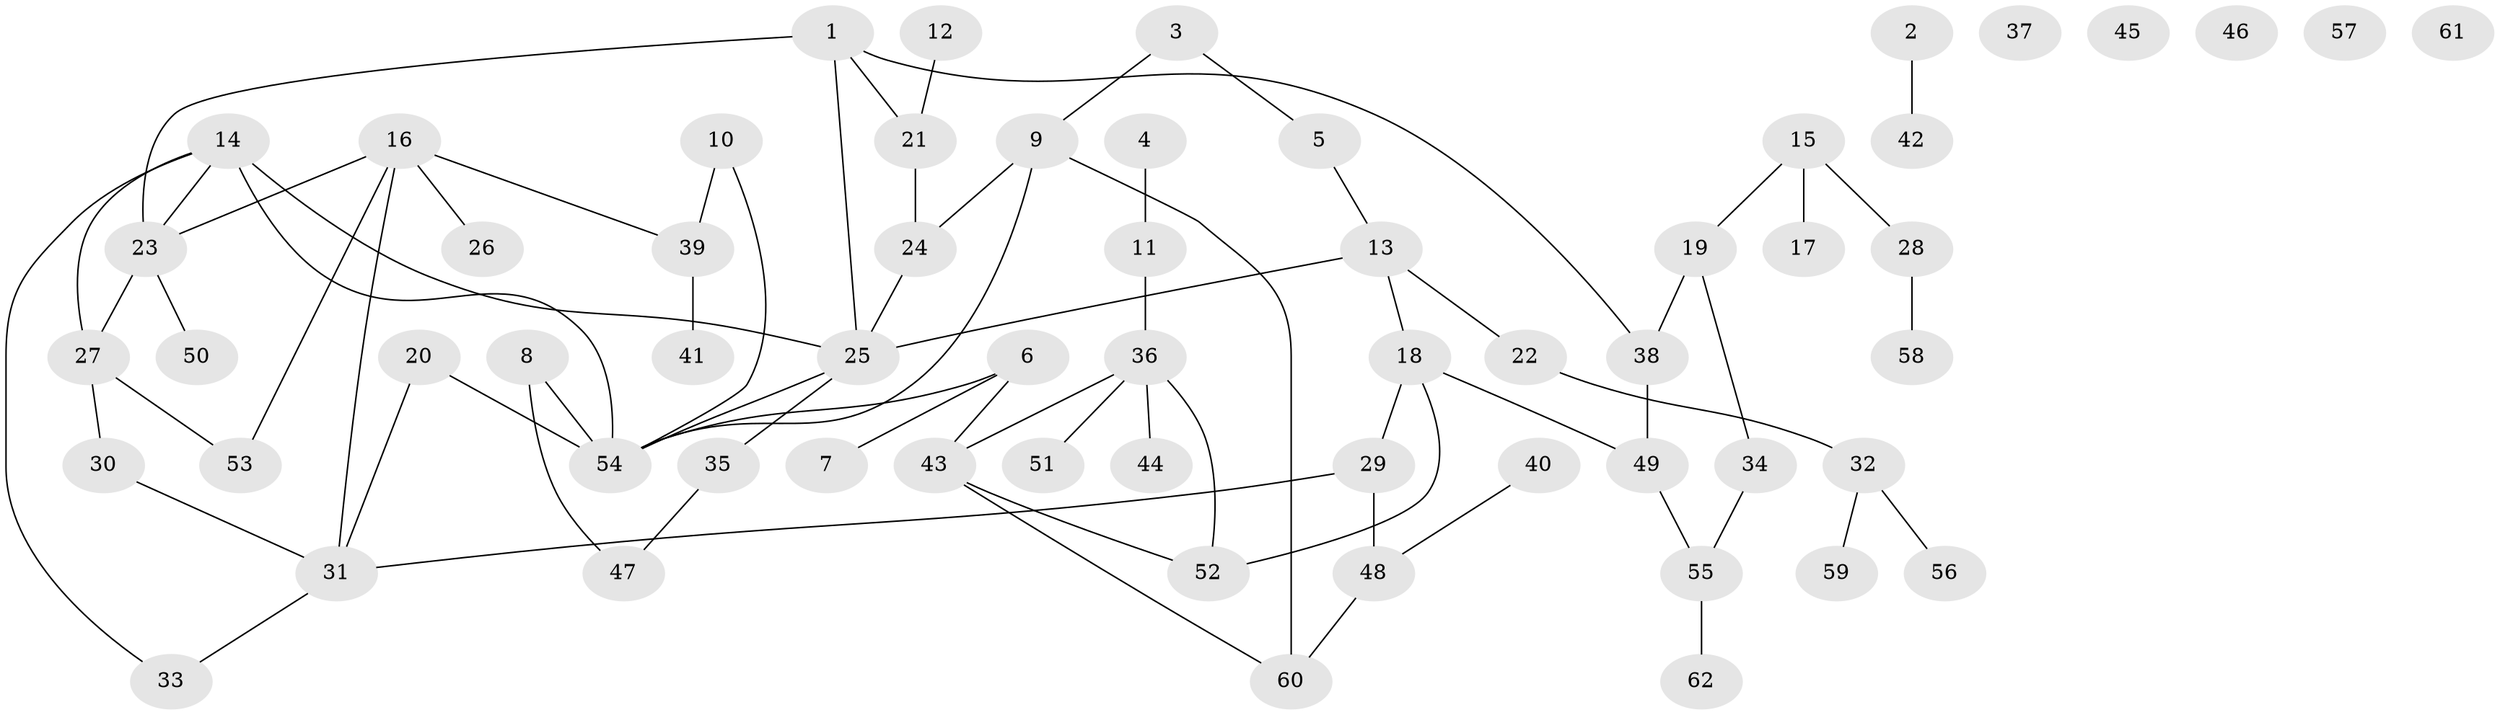 // Generated by graph-tools (version 1.1) at 2025/00/03/09/25 03:00:51]
// undirected, 62 vertices, 74 edges
graph export_dot {
graph [start="1"]
  node [color=gray90,style=filled];
  1;
  2;
  3;
  4;
  5;
  6;
  7;
  8;
  9;
  10;
  11;
  12;
  13;
  14;
  15;
  16;
  17;
  18;
  19;
  20;
  21;
  22;
  23;
  24;
  25;
  26;
  27;
  28;
  29;
  30;
  31;
  32;
  33;
  34;
  35;
  36;
  37;
  38;
  39;
  40;
  41;
  42;
  43;
  44;
  45;
  46;
  47;
  48;
  49;
  50;
  51;
  52;
  53;
  54;
  55;
  56;
  57;
  58;
  59;
  60;
  61;
  62;
  1 -- 21;
  1 -- 23;
  1 -- 25;
  1 -- 38;
  2 -- 42;
  3 -- 5;
  3 -- 9;
  4 -- 11;
  5 -- 13;
  6 -- 7;
  6 -- 43;
  6 -- 54;
  8 -- 47;
  8 -- 54;
  9 -- 24;
  9 -- 54;
  9 -- 60;
  10 -- 39;
  10 -- 54;
  11 -- 36;
  12 -- 21;
  13 -- 18;
  13 -- 22;
  13 -- 25;
  14 -- 23;
  14 -- 25;
  14 -- 27;
  14 -- 33;
  14 -- 54;
  15 -- 17;
  15 -- 19;
  15 -- 28;
  16 -- 23;
  16 -- 26;
  16 -- 31;
  16 -- 39;
  16 -- 53;
  18 -- 29;
  18 -- 49;
  18 -- 52;
  19 -- 34;
  19 -- 38;
  20 -- 31;
  20 -- 54;
  21 -- 24;
  22 -- 32;
  23 -- 27;
  23 -- 50;
  24 -- 25;
  25 -- 35;
  25 -- 54;
  27 -- 30;
  27 -- 53;
  28 -- 58;
  29 -- 31;
  29 -- 48;
  30 -- 31;
  31 -- 33;
  32 -- 56;
  32 -- 59;
  34 -- 55;
  35 -- 47;
  36 -- 43;
  36 -- 44;
  36 -- 51;
  36 -- 52;
  38 -- 49;
  39 -- 41;
  40 -- 48;
  43 -- 52;
  43 -- 60;
  48 -- 60;
  49 -- 55;
  55 -- 62;
}
